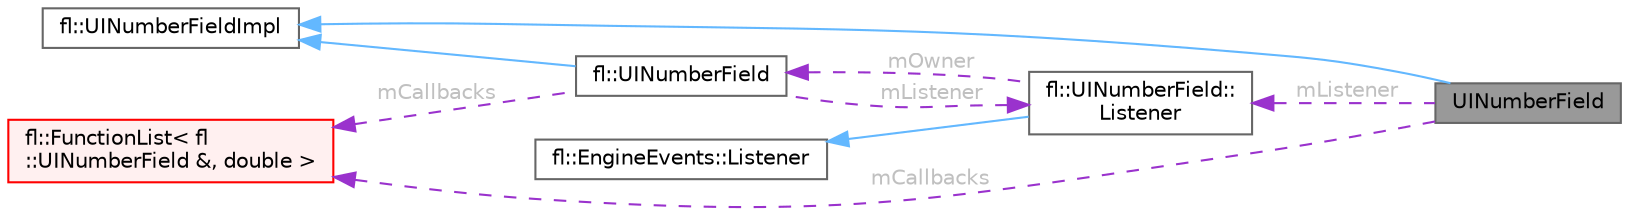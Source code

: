 digraph "UINumberField"
{
 // INTERACTIVE_SVG=YES
 // LATEX_PDF_SIZE
  bgcolor="transparent";
  edge [fontname=Helvetica,fontsize=10,labelfontname=Helvetica,labelfontsize=10];
  node [fontname=Helvetica,fontsize=10,shape=box,height=0.2,width=0.4];
  rankdir="LR";
  Node1 [id="Node000001",label="UINumberField",height=0.2,width=0.4,color="gray40", fillcolor="grey60", style="filled", fontcolor="black",tooltip=" "];
  Node2 -> Node1 [id="edge1_Node000001_Node000002",dir="back",color="steelblue1",style="solid",tooltip=" "];
  Node2 [id="Node000002",label="fl::UINumberFieldImpl",height=0.2,width=0.4,color="gray40", fillcolor="white", style="filled",URL="$dd/d62/classfl_1_1_u_i_number_field_impl.html",tooltip=" "];
  Node3 -> Node1 [id="edge2_Node000001_Node000003",dir="back",color="darkorchid3",style="dashed",tooltip=" ",label=" mListener",fontcolor="grey" ];
  Node3 [id="Node000003",label="fl::UINumberField::\lListener",height=0.2,width=0.4,color="gray40", fillcolor="white", style="filled",URL="$d0/d0d/structfl_1_1_u_i_number_field_1_1_listener.html",tooltip=" "];
  Node4 -> Node3 [id="edge3_Node000003_Node000004",dir="back",color="steelblue1",style="solid",tooltip=" "];
  Node4 [id="Node000004",label="fl::EngineEvents::Listener",height=0.2,width=0.4,color="gray40", fillcolor="white", style="filled",URL="$db/da2/classfl_1_1_engine_events_1_1_listener.html",tooltip=" "];
  Node5 -> Node3 [id="edge4_Node000003_Node000005",dir="back",color="darkorchid3",style="dashed",tooltip=" ",label=" mOwner",fontcolor="grey" ];
  Node5 [id="Node000005",label="fl::UINumberField",height=0.2,width=0.4,color="gray40", fillcolor="white", style="filled",URL="$d9/d5f/classfl_1_1_u_i_number_field.html",tooltip=" "];
  Node2 -> Node5 [id="edge5_Node000005_Node000002",dir="back",color="steelblue1",style="solid",tooltip=" "];
  Node3 -> Node5 [id="edge6_Node000005_Node000003",dir="back",color="darkorchid3",style="dashed",tooltip=" ",label=" mListener",fontcolor="grey" ];
  Node6 -> Node5 [id="edge7_Node000005_Node000006",dir="back",color="darkorchid3",style="dashed",tooltip=" ",label=" mCallbacks",fontcolor="grey" ];
  Node6 [id="Node000006",label="fl::FunctionList\< fl\l::UINumberField &, double \>",height=0.2,width=0.4,color="red", fillcolor="#FFF0F0", style="filled",URL="$d1/d5d/classfl_1_1_function_list.html",tooltip=" "];
  Node6 -> Node1 [id="edge8_Node000001_Node000006",dir="back",color="darkorchid3",style="dashed",tooltip=" ",label=" mCallbacks",fontcolor="grey" ];
}
